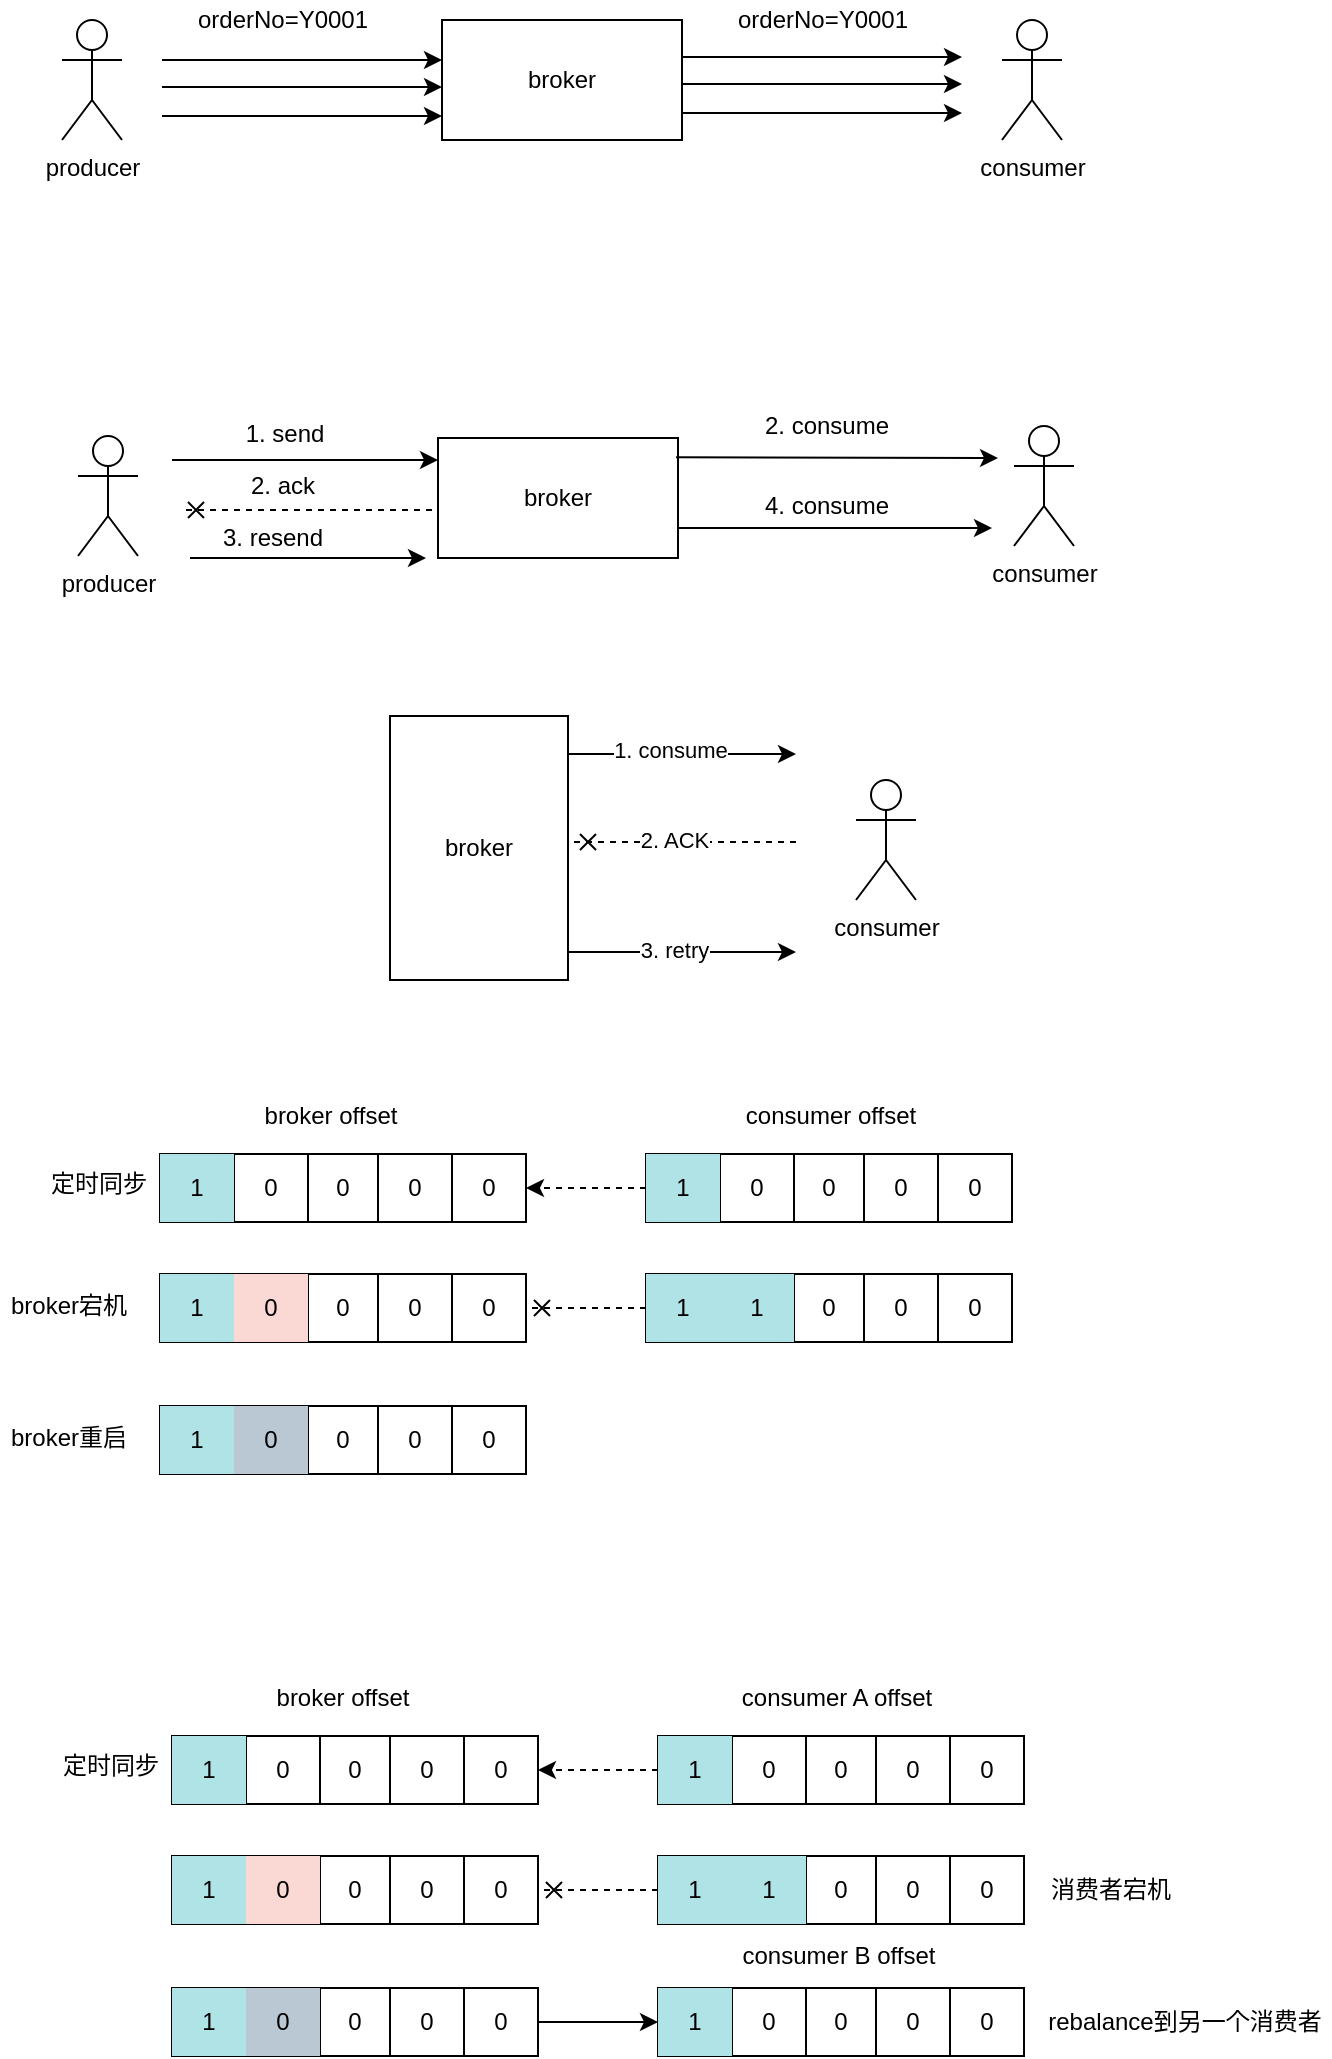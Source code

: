 <mxfile version="15.2.9" type="github">
  <diagram id="RA6DmXHjl_o811vXZihb" name="Page-1">
    <mxGraphModel dx="813" dy="435" grid="0" gridSize="10" guides="1" tooltips="1" connect="1" arrows="1" fold="1" page="1" pageScale="1" pageWidth="827" pageHeight="1169" math="0" shadow="0">
      <root>
        <mxCell id="0" />
        <mxCell id="1" parent="0" />
        <mxCell id="V5IKezZCOoEz68STLJRf-1" value="producer" style="shape=umlActor;verticalLabelPosition=bottom;verticalAlign=top;html=1;outlineConnect=0;" vertex="1" parent="1">
          <mxGeometry x="143" y="53" width="30" height="60" as="geometry" />
        </mxCell>
        <mxCell id="V5IKezZCOoEz68STLJRf-2" value="broker" style="rounded=0;whiteSpace=wrap;html=1;" vertex="1" parent="1">
          <mxGeometry x="333" y="53" width="120" height="60" as="geometry" />
        </mxCell>
        <mxCell id="V5IKezZCOoEz68STLJRf-3" value="consumer" style="shape=umlActor;verticalLabelPosition=bottom;verticalAlign=top;html=1;outlineConnect=0;" vertex="1" parent="1">
          <mxGeometry x="613" y="53" width="30" height="60" as="geometry" />
        </mxCell>
        <mxCell id="V5IKezZCOoEz68STLJRf-9" value="" style="endArrow=classic;html=1;" edge="1" parent="1">
          <mxGeometry width="50" height="50" relative="1" as="geometry">
            <mxPoint x="193" y="73" as="sourcePoint" />
            <mxPoint x="333" y="73" as="targetPoint" />
          </mxGeometry>
        </mxCell>
        <mxCell id="V5IKezZCOoEz68STLJRf-10" value="" style="endArrow=classic;html=1;" edge="1" parent="1">
          <mxGeometry width="50" height="50" relative="1" as="geometry">
            <mxPoint x="193" y="86.5" as="sourcePoint" />
            <mxPoint x="333" y="86.5" as="targetPoint" />
          </mxGeometry>
        </mxCell>
        <mxCell id="V5IKezZCOoEz68STLJRf-11" value="" style="endArrow=classic;html=1;" edge="1" parent="1">
          <mxGeometry width="50" height="50" relative="1" as="geometry">
            <mxPoint x="193" y="101" as="sourcePoint" />
            <mxPoint x="333" y="101" as="targetPoint" />
          </mxGeometry>
        </mxCell>
        <mxCell id="V5IKezZCOoEz68STLJRf-13" value="orderNo=Y0001" style="text;html=1;align=center;verticalAlign=middle;resizable=0;points=[];autosize=1;strokeColor=none;fillColor=none;" vertex="1" parent="1">
          <mxGeometry x="203" y="43" width="100" height="20" as="geometry" />
        </mxCell>
        <mxCell id="V5IKezZCOoEz68STLJRf-14" value="" style="endArrow=classic;html=1;" edge="1" parent="1">
          <mxGeometry width="50" height="50" relative="1" as="geometry">
            <mxPoint x="453" y="71.5" as="sourcePoint" />
            <mxPoint x="593" y="71.5" as="targetPoint" />
          </mxGeometry>
        </mxCell>
        <mxCell id="V5IKezZCOoEz68STLJRf-15" value="" style="endArrow=classic;html=1;" edge="1" parent="1">
          <mxGeometry width="50" height="50" relative="1" as="geometry">
            <mxPoint x="453" y="85" as="sourcePoint" />
            <mxPoint x="593" y="85" as="targetPoint" />
          </mxGeometry>
        </mxCell>
        <mxCell id="V5IKezZCOoEz68STLJRf-16" value="" style="endArrow=classic;html=1;" edge="1" parent="1">
          <mxGeometry width="50" height="50" relative="1" as="geometry">
            <mxPoint x="453" y="99.5" as="sourcePoint" />
            <mxPoint x="593" y="99.5" as="targetPoint" />
          </mxGeometry>
        </mxCell>
        <mxCell id="V5IKezZCOoEz68STLJRf-18" value="orderNo=Y0001" style="text;html=1;align=center;verticalAlign=middle;resizable=0;points=[];autosize=1;strokeColor=none;fillColor=none;" vertex="1" parent="1">
          <mxGeometry x="473" y="43" width="100" height="20" as="geometry" />
        </mxCell>
        <mxCell id="V5IKezZCOoEz68STLJRf-19" value="broker" style="rounded=0;whiteSpace=wrap;html=1;" vertex="1" parent="1">
          <mxGeometry x="331" y="262" width="120" height="60" as="geometry" />
        </mxCell>
        <mxCell id="V5IKezZCOoEz68STLJRf-21" style="edgeStyle=orthogonalEdgeStyle;rounded=0;orthogonalLoop=1;jettySize=auto;html=1;" edge="1" parent="1">
          <mxGeometry relative="1" as="geometry">
            <mxPoint x="198" y="273.0" as="sourcePoint" />
            <mxPoint x="331" y="273.0" as="targetPoint" />
          </mxGeometry>
        </mxCell>
        <mxCell id="V5IKezZCOoEz68STLJRf-20" value="producer" style="shape=umlActor;verticalLabelPosition=bottom;verticalAlign=top;html=1;outlineConnect=0;" vertex="1" parent="1">
          <mxGeometry x="151" y="261" width="30" height="60" as="geometry" />
        </mxCell>
        <mxCell id="V5IKezZCOoEz68STLJRf-22" value="1. send" style="text;html=1;align=center;verticalAlign=middle;resizable=0;points=[];autosize=1;strokeColor=none;fillColor=none;" vertex="1" parent="1">
          <mxGeometry x="229" y="251" width="49" height="18" as="geometry" />
        </mxCell>
        <mxCell id="V5IKezZCOoEz68STLJRf-25" value="" style="endArrow=cross;html=1;dashed=1;strokeWidth=1;endFill=0;" edge="1" parent="1">
          <mxGeometry width="50" height="50" relative="1" as="geometry">
            <mxPoint x="328" y="298" as="sourcePoint" />
            <mxPoint x="202" y="298" as="targetPoint" />
          </mxGeometry>
        </mxCell>
        <mxCell id="V5IKezZCOoEz68STLJRf-26" value="2. ack" style="text;html=1;align=center;verticalAlign=middle;resizable=0;points=[];autosize=1;strokeColor=none;fillColor=none;" vertex="1" parent="1">
          <mxGeometry x="232" y="277" width="42" height="18" as="geometry" />
        </mxCell>
        <mxCell id="V5IKezZCOoEz68STLJRf-27" value="" style="endArrow=classic;html=1;strokeWidth=1;" edge="1" parent="1">
          <mxGeometry width="50" height="50" relative="1" as="geometry">
            <mxPoint x="207" y="322" as="sourcePoint" />
            <mxPoint x="325" y="322" as="targetPoint" />
          </mxGeometry>
        </mxCell>
        <mxCell id="V5IKezZCOoEz68STLJRf-28" value="3. resend" style="text;html=1;align=center;verticalAlign=middle;resizable=0;points=[];autosize=1;strokeColor=none;fillColor=none;" vertex="1" parent="1">
          <mxGeometry x="218" y="303" width="60" height="18" as="geometry" />
        </mxCell>
        <mxCell id="V5IKezZCOoEz68STLJRf-29" value="consumer" style="shape=umlActor;verticalLabelPosition=bottom;verticalAlign=top;html=1;outlineConnect=0;" vertex="1" parent="1">
          <mxGeometry x="619" y="256" width="30" height="60" as="geometry" />
        </mxCell>
        <mxCell id="V5IKezZCOoEz68STLJRf-30" value="" style="endArrow=classic;html=1;strokeWidth=1;exitX=0.992;exitY=0.161;exitDx=0;exitDy=0;exitPerimeter=0;" edge="1" parent="1" source="V5IKezZCOoEz68STLJRf-19">
          <mxGeometry width="50" height="50" relative="1" as="geometry">
            <mxPoint x="493" y="324" as="sourcePoint" />
            <mxPoint x="611" y="272" as="targetPoint" />
          </mxGeometry>
        </mxCell>
        <mxCell id="V5IKezZCOoEz68STLJRf-31" value="2. consume" style="text;html=1;align=center;verticalAlign=middle;resizable=0;points=[];autosize=1;strokeColor=none;fillColor=none;" vertex="1" parent="1">
          <mxGeometry x="489" y="247" width="72" height="18" as="geometry" />
        </mxCell>
        <mxCell id="V5IKezZCOoEz68STLJRf-32" value="" style="endArrow=classic;html=1;strokeWidth=1;exitX=1;exitY=0.75;exitDx=0;exitDy=0;" edge="1" parent="1" source="V5IKezZCOoEz68STLJRf-19">
          <mxGeometry width="50" height="50" relative="1" as="geometry">
            <mxPoint x="493" y="324" as="sourcePoint" />
            <mxPoint x="608" y="307" as="targetPoint" />
          </mxGeometry>
        </mxCell>
        <mxCell id="V5IKezZCOoEz68STLJRf-33" value="4. consume" style="text;html=1;align=center;verticalAlign=middle;resizable=0;points=[];autosize=1;strokeColor=none;fillColor=none;" vertex="1" parent="1">
          <mxGeometry x="489" y="287" width="72" height="18" as="geometry" />
        </mxCell>
        <mxCell id="V5IKezZCOoEz68STLJRf-34" value="broker" style="rounded=0;whiteSpace=wrap;html=1;" vertex="1" parent="1">
          <mxGeometry x="307" y="401" width="89" height="132" as="geometry" />
        </mxCell>
        <mxCell id="V5IKezZCOoEz68STLJRf-35" value="consumer" style="shape=umlActor;verticalLabelPosition=bottom;verticalAlign=top;html=1;outlineConnect=0;" vertex="1" parent="1">
          <mxGeometry x="540" y="433" width="30" height="60" as="geometry" />
        </mxCell>
        <mxCell id="V5IKezZCOoEz68STLJRf-36" value="" style="endArrow=classic;html=1;strokeWidth=1;" edge="1" parent="1">
          <mxGeometry width="50" height="50" relative="1" as="geometry">
            <mxPoint x="396" y="420" as="sourcePoint" />
            <mxPoint x="510" y="420" as="targetPoint" />
            <Array as="points">
              <mxPoint x="448" y="420" />
            </Array>
          </mxGeometry>
        </mxCell>
        <mxCell id="V5IKezZCOoEz68STLJRf-39" value="1. consume" style="edgeLabel;html=1;align=center;verticalAlign=middle;resizable=0;points=[];" vertex="1" connectable="0" parent="V5IKezZCOoEz68STLJRf-36">
          <mxGeometry x="-0.105" y="2" relative="1" as="geometry">
            <mxPoint as="offset" />
          </mxGeometry>
        </mxCell>
        <mxCell id="V5IKezZCOoEz68STLJRf-37" value="" style="endArrow=cross;html=1;strokeWidth=1;dashed=1;endFill=0;" edge="1" parent="1">
          <mxGeometry width="50" height="50" relative="1" as="geometry">
            <mxPoint x="510" y="464" as="sourcePoint" />
            <mxPoint x="398" y="464" as="targetPoint" />
          </mxGeometry>
        </mxCell>
        <mxCell id="V5IKezZCOoEz68STLJRf-40" value="2. ACK" style="edgeLabel;html=1;align=center;verticalAlign=middle;resizable=0;points=[];" vertex="1" connectable="0" parent="V5IKezZCOoEz68STLJRf-37">
          <mxGeometry x="-0.15" relative="1" as="geometry">
            <mxPoint x="-14" y="-1" as="offset" />
          </mxGeometry>
        </mxCell>
        <mxCell id="V5IKezZCOoEz68STLJRf-38" value="" style="endArrow=classic;html=1;strokeWidth=1;" edge="1" parent="1">
          <mxGeometry width="50" height="50" relative="1" as="geometry">
            <mxPoint x="396" y="519" as="sourcePoint" />
            <mxPoint x="510" y="519" as="targetPoint" />
          </mxGeometry>
        </mxCell>
        <mxCell id="V5IKezZCOoEz68STLJRf-42" value="3. retry" style="edgeLabel;html=1;align=center;verticalAlign=middle;resizable=0;points=[];" vertex="1" connectable="0" parent="V5IKezZCOoEz68STLJRf-38">
          <mxGeometry x="-0.316" relative="1" as="geometry">
            <mxPoint x="14" y="-1" as="offset" />
          </mxGeometry>
        </mxCell>
        <mxCell id="V5IKezZCOoEz68STLJRf-43" value="" style="shape=table;startSize=0;container=1;collapsible=0;childLayout=tableLayout;fillColor=default;" vertex="1" parent="1">
          <mxGeometry x="192" y="620" width="183" height="34" as="geometry" />
        </mxCell>
        <mxCell id="V5IKezZCOoEz68STLJRf-44" value="" style="shape=partialRectangle;collapsible=0;dropTarget=0;pointerEvents=0;fillColor=none;top=0;left=0;bottom=0;right=0;points=[[0,0.5],[1,0.5]];portConstraint=eastwest;" vertex="1" parent="V5IKezZCOoEz68STLJRf-43">
          <mxGeometry width="183" height="34" as="geometry" />
        </mxCell>
        <mxCell id="V5IKezZCOoEz68STLJRf-45" value="1" style="shape=partialRectangle;html=1;whiteSpace=wrap;connectable=0;overflow=hidden;fillColor=#b0e3e6;top=0;left=0;bottom=0;right=0;pointerEvents=1;strokeColor=#0e8088;" vertex="1" parent="V5IKezZCOoEz68STLJRf-44">
          <mxGeometry width="37" height="34" as="geometry">
            <mxRectangle width="37" height="34" as="alternateBounds" />
          </mxGeometry>
        </mxCell>
        <mxCell id="V5IKezZCOoEz68STLJRf-46" value="0" style="shape=partialRectangle;html=1;whiteSpace=wrap;connectable=0;overflow=hidden;fillColor=none;top=0;left=0;bottom=0;right=0;pointerEvents=1;" vertex="1" parent="V5IKezZCOoEz68STLJRf-44">
          <mxGeometry x="37" width="37" height="34" as="geometry">
            <mxRectangle width="37" height="34" as="alternateBounds" />
          </mxGeometry>
        </mxCell>
        <mxCell id="V5IKezZCOoEz68STLJRf-47" value="0" style="shape=partialRectangle;html=1;whiteSpace=wrap;connectable=0;overflow=hidden;fillColor=none;top=0;left=0;bottom=0;right=0;pointerEvents=1;" vertex="1" parent="V5IKezZCOoEz68STLJRf-44">
          <mxGeometry x="74" width="35" height="34" as="geometry">
            <mxRectangle width="35" height="34" as="alternateBounds" />
          </mxGeometry>
        </mxCell>
        <mxCell id="V5IKezZCOoEz68STLJRf-48" value="0" style="shape=partialRectangle;html=1;whiteSpace=wrap;connectable=0;overflow=hidden;fillColor=none;top=0;left=0;bottom=0;right=0;pointerEvents=1;" vertex="1" parent="V5IKezZCOoEz68STLJRf-44">
          <mxGeometry x="109" width="37" height="34" as="geometry">
            <mxRectangle width="37" height="34" as="alternateBounds" />
          </mxGeometry>
        </mxCell>
        <mxCell id="V5IKezZCOoEz68STLJRf-49" value="0" style="shape=partialRectangle;html=1;whiteSpace=wrap;connectable=0;overflow=hidden;fillColor=none;top=0;left=0;bottom=0;right=0;pointerEvents=1;" vertex="1" parent="V5IKezZCOoEz68STLJRf-44">
          <mxGeometry x="146" width="37" height="34" as="geometry">
            <mxRectangle width="37" height="34" as="alternateBounds" />
          </mxGeometry>
        </mxCell>
        <mxCell id="V5IKezZCOoEz68STLJRf-50" value="" style="shape=table;startSize=0;container=1;collapsible=0;childLayout=tableLayout;" vertex="1" parent="1">
          <mxGeometry x="435" y="620" width="183" height="34" as="geometry" />
        </mxCell>
        <mxCell id="V5IKezZCOoEz68STLJRf-51" value="" style="shape=partialRectangle;collapsible=0;dropTarget=0;pointerEvents=0;fillColor=none;top=0;left=0;bottom=0;right=0;points=[[0,0.5],[1,0.5]];portConstraint=eastwest;" vertex="1" parent="V5IKezZCOoEz68STLJRf-50">
          <mxGeometry width="183" height="34" as="geometry" />
        </mxCell>
        <mxCell id="V5IKezZCOoEz68STLJRf-52" value="1" style="shape=partialRectangle;html=1;whiteSpace=wrap;connectable=0;overflow=hidden;fillColor=#b0e3e6;top=0;left=0;bottom=0;right=0;pointerEvents=1;strokeColor=#0e8088;" vertex="1" parent="V5IKezZCOoEz68STLJRf-51">
          <mxGeometry width="37" height="34" as="geometry">
            <mxRectangle width="37" height="34" as="alternateBounds" />
          </mxGeometry>
        </mxCell>
        <mxCell id="V5IKezZCOoEz68STLJRf-53" value="0" style="shape=partialRectangle;html=1;whiteSpace=wrap;connectable=0;overflow=hidden;fillColor=none;top=0;left=0;bottom=0;right=0;pointerEvents=1;" vertex="1" parent="V5IKezZCOoEz68STLJRf-51">
          <mxGeometry x="37" width="37" height="34" as="geometry">
            <mxRectangle width="37" height="34" as="alternateBounds" />
          </mxGeometry>
        </mxCell>
        <mxCell id="V5IKezZCOoEz68STLJRf-54" value="0" style="shape=partialRectangle;html=1;whiteSpace=wrap;connectable=0;overflow=hidden;fillColor=none;top=0;left=0;bottom=0;right=0;pointerEvents=1;" vertex="1" parent="V5IKezZCOoEz68STLJRf-51">
          <mxGeometry x="74" width="35" height="34" as="geometry">
            <mxRectangle width="35" height="34" as="alternateBounds" />
          </mxGeometry>
        </mxCell>
        <mxCell id="V5IKezZCOoEz68STLJRf-55" value="0" style="shape=partialRectangle;html=1;whiteSpace=wrap;connectable=0;overflow=hidden;fillColor=none;top=0;left=0;bottom=0;right=0;pointerEvents=1;" vertex="1" parent="V5IKezZCOoEz68STLJRf-51">
          <mxGeometry x="109" width="37" height="34" as="geometry">
            <mxRectangle width="37" height="34" as="alternateBounds" />
          </mxGeometry>
        </mxCell>
        <mxCell id="V5IKezZCOoEz68STLJRf-56" value="0" style="shape=partialRectangle;html=1;whiteSpace=wrap;connectable=0;overflow=hidden;fillColor=none;top=0;left=0;bottom=0;right=0;pointerEvents=1;" vertex="1" parent="V5IKezZCOoEz68STLJRf-51">
          <mxGeometry x="146" width="37" height="34" as="geometry">
            <mxRectangle width="37" height="34" as="alternateBounds" />
          </mxGeometry>
        </mxCell>
        <mxCell id="V5IKezZCOoEz68STLJRf-57" value="broker offset" style="text;html=1;align=center;verticalAlign=middle;resizable=0;points=[];autosize=1;strokeColor=none;fillColor=none;" vertex="1" parent="1">
          <mxGeometry x="239" y="592" width="76" height="18" as="geometry" />
        </mxCell>
        <mxCell id="V5IKezZCOoEz68STLJRf-58" value="consumer offset" style="text;html=1;align=center;verticalAlign=middle;resizable=0;points=[];autosize=1;strokeColor=none;fillColor=none;" vertex="1" parent="1">
          <mxGeometry x="479" y="592" width="95" height="18" as="geometry" />
        </mxCell>
        <mxCell id="V5IKezZCOoEz68STLJRf-59" style="edgeStyle=orthogonalEdgeStyle;rounded=0;orthogonalLoop=1;jettySize=auto;html=1;exitX=0;exitY=0.5;exitDx=0;exitDy=0;entryX=1;entryY=0.5;entryDx=0;entryDy=0;dashed=1;endArrow=classic;endFill=1;strokeWidth=1;" edge="1" parent="1" source="V5IKezZCOoEz68STLJRf-51" target="V5IKezZCOoEz68STLJRf-44">
          <mxGeometry relative="1" as="geometry" />
        </mxCell>
        <mxCell id="V5IKezZCOoEz68STLJRf-60" value="" style="shape=table;startSize=0;container=1;collapsible=0;childLayout=tableLayout;fillColor=default;" vertex="1" parent="1">
          <mxGeometry x="192" y="680" width="183" height="34" as="geometry" />
        </mxCell>
        <mxCell id="V5IKezZCOoEz68STLJRf-61" value="" style="shape=partialRectangle;collapsible=0;dropTarget=0;pointerEvents=0;fillColor=none;top=0;left=0;bottom=0;right=0;points=[[0,0.5],[1,0.5]];portConstraint=eastwest;" vertex="1" parent="V5IKezZCOoEz68STLJRf-60">
          <mxGeometry width="183" height="34" as="geometry" />
        </mxCell>
        <mxCell id="V5IKezZCOoEz68STLJRf-62" value="1" style="shape=partialRectangle;html=1;whiteSpace=wrap;connectable=0;overflow=hidden;fillColor=#b0e3e6;top=0;left=0;bottom=0;right=0;pointerEvents=1;strokeColor=#0e8088;" vertex="1" parent="V5IKezZCOoEz68STLJRf-61">
          <mxGeometry width="37" height="34" as="geometry">
            <mxRectangle width="37" height="34" as="alternateBounds" />
          </mxGeometry>
        </mxCell>
        <mxCell id="V5IKezZCOoEz68STLJRf-63" value="0" style="shape=partialRectangle;html=1;whiteSpace=wrap;connectable=0;overflow=hidden;fillColor=#fad9d5;top=0;left=0;bottom=0;right=0;pointerEvents=1;strokeColor=#ae4132;" vertex="1" parent="V5IKezZCOoEz68STLJRf-61">
          <mxGeometry x="37" width="37" height="34" as="geometry">
            <mxRectangle width="37" height="34" as="alternateBounds" />
          </mxGeometry>
        </mxCell>
        <mxCell id="V5IKezZCOoEz68STLJRf-64" value="0" style="shape=partialRectangle;html=1;whiteSpace=wrap;connectable=0;overflow=hidden;fillColor=none;top=0;left=0;bottom=0;right=0;pointerEvents=1;" vertex="1" parent="V5IKezZCOoEz68STLJRf-61">
          <mxGeometry x="74" width="35" height="34" as="geometry">
            <mxRectangle width="35" height="34" as="alternateBounds" />
          </mxGeometry>
        </mxCell>
        <mxCell id="V5IKezZCOoEz68STLJRf-65" value="0" style="shape=partialRectangle;html=1;whiteSpace=wrap;connectable=0;overflow=hidden;fillColor=none;top=0;left=0;bottom=0;right=0;pointerEvents=1;" vertex="1" parent="V5IKezZCOoEz68STLJRf-61">
          <mxGeometry x="109" width="37" height="34" as="geometry">
            <mxRectangle width="37" height="34" as="alternateBounds" />
          </mxGeometry>
        </mxCell>
        <mxCell id="V5IKezZCOoEz68STLJRf-66" value="0" style="shape=partialRectangle;html=1;whiteSpace=wrap;connectable=0;overflow=hidden;fillColor=none;top=0;left=0;bottom=0;right=0;pointerEvents=1;" vertex="1" parent="V5IKezZCOoEz68STLJRf-61">
          <mxGeometry x="146" width="37" height="34" as="geometry">
            <mxRectangle width="37" height="34" as="alternateBounds" />
          </mxGeometry>
        </mxCell>
        <mxCell id="V5IKezZCOoEz68STLJRf-67" value="" style="shape=table;startSize=0;container=1;collapsible=0;childLayout=tableLayout;" vertex="1" parent="1">
          <mxGeometry x="435" y="680" width="183" height="34" as="geometry" />
        </mxCell>
        <mxCell id="V5IKezZCOoEz68STLJRf-68" value="" style="shape=partialRectangle;collapsible=0;dropTarget=0;pointerEvents=0;fillColor=none;top=0;left=0;bottom=0;right=0;points=[[0,0.5],[1,0.5]];portConstraint=eastwest;" vertex="1" parent="V5IKezZCOoEz68STLJRf-67">
          <mxGeometry width="183" height="34" as="geometry" />
        </mxCell>
        <mxCell id="V5IKezZCOoEz68STLJRf-69" value="1" style="shape=partialRectangle;html=1;whiteSpace=wrap;connectable=0;overflow=hidden;fillColor=#b0e3e6;top=0;left=0;bottom=0;right=0;pointerEvents=1;strokeColor=#0e8088;" vertex="1" parent="V5IKezZCOoEz68STLJRf-68">
          <mxGeometry width="37" height="34" as="geometry">
            <mxRectangle width="37" height="34" as="alternateBounds" />
          </mxGeometry>
        </mxCell>
        <mxCell id="V5IKezZCOoEz68STLJRf-70" value="1" style="shape=partialRectangle;html=1;whiteSpace=wrap;connectable=0;overflow=hidden;fillColor=#b0e3e6;top=0;left=0;bottom=0;right=0;pointerEvents=1;strokeColor=#0e8088;" vertex="1" parent="V5IKezZCOoEz68STLJRf-68">
          <mxGeometry x="37" width="37" height="34" as="geometry">
            <mxRectangle width="37" height="34" as="alternateBounds" />
          </mxGeometry>
        </mxCell>
        <mxCell id="V5IKezZCOoEz68STLJRf-71" value="0" style="shape=partialRectangle;html=1;whiteSpace=wrap;connectable=0;overflow=hidden;fillColor=none;top=0;left=0;bottom=0;right=0;pointerEvents=1;" vertex="1" parent="V5IKezZCOoEz68STLJRf-68">
          <mxGeometry x="74" width="35" height="34" as="geometry">
            <mxRectangle width="35" height="34" as="alternateBounds" />
          </mxGeometry>
        </mxCell>
        <mxCell id="V5IKezZCOoEz68STLJRf-72" value="0" style="shape=partialRectangle;html=1;whiteSpace=wrap;connectable=0;overflow=hidden;fillColor=none;top=0;left=0;bottom=0;right=0;pointerEvents=1;" vertex="1" parent="V5IKezZCOoEz68STLJRf-68">
          <mxGeometry x="109" width="37" height="34" as="geometry">
            <mxRectangle width="37" height="34" as="alternateBounds" />
          </mxGeometry>
        </mxCell>
        <mxCell id="V5IKezZCOoEz68STLJRf-73" value="0" style="shape=partialRectangle;html=1;whiteSpace=wrap;connectable=0;overflow=hidden;fillColor=none;top=0;left=0;bottom=0;right=0;pointerEvents=1;" vertex="1" parent="V5IKezZCOoEz68STLJRf-68">
          <mxGeometry x="146" width="37" height="34" as="geometry">
            <mxRectangle width="37" height="34" as="alternateBounds" />
          </mxGeometry>
        </mxCell>
        <mxCell id="V5IKezZCOoEz68STLJRf-74" style="edgeStyle=orthogonalEdgeStyle;rounded=0;orthogonalLoop=1;jettySize=auto;html=1;exitX=0;exitY=0.5;exitDx=0;exitDy=0;entryX=1;entryY=0.5;entryDx=0;entryDy=0;dashed=1;endArrow=cross;endFill=0;strokeWidth=1;" edge="1" parent="1" source="V5IKezZCOoEz68STLJRf-68" target="V5IKezZCOoEz68STLJRf-61">
          <mxGeometry relative="1" as="geometry" />
        </mxCell>
        <mxCell id="V5IKezZCOoEz68STLJRf-75" value="定时同步" style="text;html=1;align=center;verticalAlign=middle;resizable=0;points=[];autosize=1;strokeColor=none;fillColor=none;" vertex="1" parent="1">
          <mxGeometry x="132" y="626" width="58" height="18" as="geometry" />
        </mxCell>
        <mxCell id="V5IKezZCOoEz68STLJRf-76" value="broker宕机" style="text;html=1;align=center;verticalAlign=middle;resizable=0;points=[];autosize=1;strokeColor=none;fillColor=none;" vertex="1" parent="1">
          <mxGeometry x="112" y="687" width="68" height="18" as="geometry" />
        </mxCell>
        <mxCell id="V5IKezZCOoEz68STLJRf-77" value="" style="shape=table;startSize=0;container=1;collapsible=0;childLayout=tableLayout;fillColor=default;" vertex="1" parent="1">
          <mxGeometry x="192" y="746" width="183" height="34" as="geometry" />
        </mxCell>
        <mxCell id="V5IKezZCOoEz68STLJRf-78" value="" style="shape=partialRectangle;collapsible=0;dropTarget=0;pointerEvents=0;fillColor=none;top=0;left=0;bottom=0;right=0;points=[[0,0.5],[1,0.5]];portConstraint=eastwest;" vertex="1" parent="V5IKezZCOoEz68STLJRf-77">
          <mxGeometry width="183" height="34" as="geometry" />
        </mxCell>
        <mxCell id="V5IKezZCOoEz68STLJRf-79" value="1" style="shape=partialRectangle;html=1;whiteSpace=wrap;connectable=0;overflow=hidden;fillColor=#b0e3e6;top=0;left=0;bottom=0;right=0;pointerEvents=1;strokeColor=#0e8088;" vertex="1" parent="V5IKezZCOoEz68STLJRf-78">
          <mxGeometry width="37" height="34" as="geometry">
            <mxRectangle width="37" height="34" as="alternateBounds" />
          </mxGeometry>
        </mxCell>
        <mxCell id="V5IKezZCOoEz68STLJRf-80" value="0" style="shape=partialRectangle;html=1;whiteSpace=wrap;connectable=0;overflow=hidden;fillColor=#bac8d3;top=0;left=0;bottom=0;right=0;pointerEvents=1;strokeColor=#23445d;" vertex="1" parent="V5IKezZCOoEz68STLJRf-78">
          <mxGeometry x="37" width="37" height="34" as="geometry">
            <mxRectangle width="37" height="34" as="alternateBounds" />
          </mxGeometry>
        </mxCell>
        <mxCell id="V5IKezZCOoEz68STLJRf-81" value="0" style="shape=partialRectangle;html=1;whiteSpace=wrap;connectable=0;overflow=hidden;fillColor=none;top=0;left=0;bottom=0;right=0;pointerEvents=1;" vertex="1" parent="V5IKezZCOoEz68STLJRf-78">
          <mxGeometry x="74" width="35" height="34" as="geometry">
            <mxRectangle width="35" height="34" as="alternateBounds" />
          </mxGeometry>
        </mxCell>
        <mxCell id="V5IKezZCOoEz68STLJRf-82" value="0" style="shape=partialRectangle;html=1;whiteSpace=wrap;connectable=0;overflow=hidden;fillColor=none;top=0;left=0;bottom=0;right=0;pointerEvents=1;" vertex="1" parent="V5IKezZCOoEz68STLJRf-78">
          <mxGeometry x="109" width="37" height="34" as="geometry">
            <mxRectangle width="37" height="34" as="alternateBounds" />
          </mxGeometry>
        </mxCell>
        <mxCell id="V5IKezZCOoEz68STLJRf-83" value="0" style="shape=partialRectangle;html=1;whiteSpace=wrap;connectable=0;overflow=hidden;fillColor=none;top=0;left=0;bottom=0;right=0;pointerEvents=1;" vertex="1" parent="V5IKezZCOoEz68STLJRf-78">
          <mxGeometry x="146" width="37" height="34" as="geometry">
            <mxRectangle width="37" height="34" as="alternateBounds" />
          </mxGeometry>
        </mxCell>
        <mxCell id="V5IKezZCOoEz68STLJRf-84" value="broker重启" style="text;html=1;align=center;verticalAlign=middle;resizable=0;points=[];autosize=1;strokeColor=none;fillColor=none;" vertex="1" parent="1">
          <mxGeometry x="112" y="753" width="68" height="18" as="geometry" />
        </mxCell>
        <mxCell id="V5IKezZCOoEz68STLJRf-86" value="" style="shape=table;startSize=0;container=1;collapsible=0;childLayout=tableLayout;fillColor=default;" vertex="1" parent="1">
          <mxGeometry x="198" y="911" width="183" height="34" as="geometry" />
        </mxCell>
        <mxCell id="V5IKezZCOoEz68STLJRf-87" value="" style="shape=partialRectangle;collapsible=0;dropTarget=0;pointerEvents=0;fillColor=none;top=0;left=0;bottom=0;right=0;points=[[0,0.5],[1,0.5]];portConstraint=eastwest;" vertex="1" parent="V5IKezZCOoEz68STLJRf-86">
          <mxGeometry width="183" height="34" as="geometry" />
        </mxCell>
        <mxCell id="V5IKezZCOoEz68STLJRf-88" value="1" style="shape=partialRectangle;html=1;whiteSpace=wrap;connectable=0;overflow=hidden;fillColor=#b0e3e6;top=0;left=0;bottom=0;right=0;pointerEvents=1;strokeColor=#0e8088;" vertex="1" parent="V5IKezZCOoEz68STLJRf-87">
          <mxGeometry width="37" height="34" as="geometry">
            <mxRectangle width="37" height="34" as="alternateBounds" />
          </mxGeometry>
        </mxCell>
        <mxCell id="V5IKezZCOoEz68STLJRf-89" value="0" style="shape=partialRectangle;html=1;whiteSpace=wrap;connectable=0;overflow=hidden;fillColor=none;top=0;left=0;bottom=0;right=0;pointerEvents=1;" vertex="1" parent="V5IKezZCOoEz68STLJRf-87">
          <mxGeometry x="37" width="37" height="34" as="geometry">
            <mxRectangle width="37" height="34" as="alternateBounds" />
          </mxGeometry>
        </mxCell>
        <mxCell id="V5IKezZCOoEz68STLJRf-90" value="0" style="shape=partialRectangle;html=1;whiteSpace=wrap;connectable=0;overflow=hidden;fillColor=none;top=0;left=0;bottom=0;right=0;pointerEvents=1;" vertex="1" parent="V5IKezZCOoEz68STLJRf-87">
          <mxGeometry x="74" width="35" height="34" as="geometry">
            <mxRectangle width="35" height="34" as="alternateBounds" />
          </mxGeometry>
        </mxCell>
        <mxCell id="V5IKezZCOoEz68STLJRf-91" value="0" style="shape=partialRectangle;html=1;whiteSpace=wrap;connectable=0;overflow=hidden;fillColor=none;top=0;left=0;bottom=0;right=0;pointerEvents=1;" vertex="1" parent="V5IKezZCOoEz68STLJRf-87">
          <mxGeometry x="109" width="37" height="34" as="geometry">
            <mxRectangle width="37" height="34" as="alternateBounds" />
          </mxGeometry>
        </mxCell>
        <mxCell id="V5IKezZCOoEz68STLJRf-92" value="0" style="shape=partialRectangle;html=1;whiteSpace=wrap;connectable=0;overflow=hidden;fillColor=none;top=0;left=0;bottom=0;right=0;pointerEvents=1;" vertex="1" parent="V5IKezZCOoEz68STLJRf-87">
          <mxGeometry x="146" width="37" height="34" as="geometry">
            <mxRectangle width="37" height="34" as="alternateBounds" />
          </mxGeometry>
        </mxCell>
        <mxCell id="V5IKezZCOoEz68STLJRf-93" value="" style="shape=table;startSize=0;container=1;collapsible=0;childLayout=tableLayout;" vertex="1" parent="1">
          <mxGeometry x="441" y="911" width="183" height="34" as="geometry" />
        </mxCell>
        <mxCell id="V5IKezZCOoEz68STLJRf-94" value="" style="shape=partialRectangle;collapsible=0;dropTarget=0;pointerEvents=0;fillColor=none;top=0;left=0;bottom=0;right=0;points=[[0,0.5],[1,0.5]];portConstraint=eastwest;" vertex="1" parent="V5IKezZCOoEz68STLJRf-93">
          <mxGeometry width="183" height="34" as="geometry" />
        </mxCell>
        <mxCell id="V5IKezZCOoEz68STLJRf-95" value="1" style="shape=partialRectangle;html=1;whiteSpace=wrap;connectable=0;overflow=hidden;fillColor=#b0e3e6;top=0;left=0;bottom=0;right=0;pointerEvents=1;strokeColor=#0e8088;" vertex="1" parent="V5IKezZCOoEz68STLJRf-94">
          <mxGeometry width="37" height="34" as="geometry">
            <mxRectangle width="37" height="34" as="alternateBounds" />
          </mxGeometry>
        </mxCell>
        <mxCell id="V5IKezZCOoEz68STLJRf-96" value="0" style="shape=partialRectangle;html=1;whiteSpace=wrap;connectable=0;overflow=hidden;fillColor=none;top=0;left=0;bottom=0;right=0;pointerEvents=1;" vertex="1" parent="V5IKezZCOoEz68STLJRf-94">
          <mxGeometry x="37" width="37" height="34" as="geometry">
            <mxRectangle width="37" height="34" as="alternateBounds" />
          </mxGeometry>
        </mxCell>
        <mxCell id="V5IKezZCOoEz68STLJRf-97" value="0" style="shape=partialRectangle;html=1;whiteSpace=wrap;connectable=0;overflow=hidden;fillColor=none;top=0;left=0;bottom=0;right=0;pointerEvents=1;" vertex="1" parent="V5IKezZCOoEz68STLJRf-94">
          <mxGeometry x="74" width="35" height="34" as="geometry">
            <mxRectangle width="35" height="34" as="alternateBounds" />
          </mxGeometry>
        </mxCell>
        <mxCell id="V5IKezZCOoEz68STLJRf-98" value="0" style="shape=partialRectangle;html=1;whiteSpace=wrap;connectable=0;overflow=hidden;fillColor=none;top=0;left=0;bottom=0;right=0;pointerEvents=1;" vertex="1" parent="V5IKezZCOoEz68STLJRf-94">
          <mxGeometry x="109" width="37" height="34" as="geometry">
            <mxRectangle width="37" height="34" as="alternateBounds" />
          </mxGeometry>
        </mxCell>
        <mxCell id="V5IKezZCOoEz68STLJRf-99" value="0" style="shape=partialRectangle;html=1;whiteSpace=wrap;connectable=0;overflow=hidden;fillColor=none;top=0;left=0;bottom=0;right=0;pointerEvents=1;" vertex="1" parent="V5IKezZCOoEz68STLJRf-94">
          <mxGeometry x="146" width="37" height="34" as="geometry">
            <mxRectangle width="37" height="34" as="alternateBounds" />
          </mxGeometry>
        </mxCell>
        <mxCell id="V5IKezZCOoEz68STLJRf-100" value="broker offset" style="text;html=1;align=center;verticalAlign=middle;resizable=0;points=[];autosize=1;strokeColor=none;fillColor=none;" vertex="1" parent="1">
          <mxGeometry x="245" y="883" width="76" height="18" as="geometry" />
        </mxCell>
        <mxCell id="V5IKezZCOoEz68STLJRf-101" value="consumer A offset" style="text;html=1;align=center;verticalAlign=middle;resizable=0;points=[];autosize=1;strokeColor=none;fillColor=none;" vertex="1" parent="1">
          <mxGeometry x="477" y="883" width="105" height="18" as="geometry" />
        </mxCell>
        <mxCell id="V5IKezZCOoEz68STLJRf-102" style="edgeStyle=orthogonalEdgeStyle;rounded=0;orthogonalLoop=1;jettySize=auto;html=1;exitX=0;exitY=0.5;exitDx=0;exitDy=0;entryX=1;entryY=0.5;entryDx=0;entryDy=0;dashed=1;endArrow=classic;endFill=1;strokeWidth=1;" edge="1" parent="1" source="V5IKezZCOoEz68STLJRf-94" target="V5IKezZCOoEz68STLJRf-87">
          <mxGeometry relative="1" as="geometry" />
        </mxCell>
        <mxCell id="V5IKezZCOoEz68STLJRf-103" value="" style="shape=table;startSize=0;container=1;collapsible=0;childLayout=tableLayout;fillColor=default;" vertex="1" parent="1">
          <mxGeometry x="198" y="971" width="183" height="34" as="geometry" />
        </mxCell>
        <mxCell id="V5IKezZCOoEz68STLJRf-104" value="" style="shape=partialRectangle;collapsible=0;dropTarget=0;pointerEvents=0;fillColor=none;top=0;left=0;bottom=0;right=0;points=[[0,0.5],[1,0.5]];portConstraint=eastwest;" vertex="1" parent="V5IKezZCOoEz68STLJRf-103">
          <mxGeometry width="183" height="34" as="geometry" />
        </mxCell>
        <mxCell id="V5IKezZCOoEz68STLJRf-105" value="1" style="shape=partialRectangle;html=1;whiteSpace=wrap;connectable=0;overflow=hidden;fillColor=#b0e3e6;top=0;left=0;bottom=0;right=0;pointerEvents=1;strokeColor=#0e8088;" vertex="1" parent="V5IKezZCOoEz68STLJRf-104">
          <mxGeometry width="37" height="34" as="geometry">
            <mxRectangle width="37" height="34" as="alternateBounds" />
          </mxGeometry>
        </mxCell>
        <mxCell id="V5IKezZCOoEz68STLJRf-106" value="0" style="shape=partialRectangle;html=1;whiteSpace=wrap;connectable=0;overflow=hidden;fillColor=#fad9d5;top=0;left=0;bottom=0;right=0;pointerEvents=1;strokeColor=#ae4132;" vertex="1" parent="V5IKezZCOoEz68STLJRf-104">
          <mxGeometry x="37" width="37" height="34" as="geometry">
            <mxRectangle width="37" height="34" as="alternateBounds" />
          </mxGeometry>
        </mxCell>
        <mxCell id="V5IKezZCOoEz68STLJRf-107" value="0" style="shape=partialRectangle;html=1;whiteSpace=wrap;connectable=0;overflow=hidden;fillColor=none;top=0;left=0;bottom=0;right=0;pointerEvents=1;" vertex="1" parent="V5IKezZCOoEz68STLJRf-104">
          <mxGeometry x="74" width="35" height="34" as="geometry">
            <mxRectangle width="35" height="34" as="alternateBounds" />
          </mxGeometry>
        </mxCell>
        <mxCell id="V5IKezZCOoEz68STLJRf-108" value="0" style="shape=partialRectangle;html=1;whiteSpace=wrap;connectable=0;overflow=hidden;fillColor=none;top=0;left=0;bottom=0;right=0;pointerEvents=1;" vertex="1" parent="V5IKezZCOoEz68STLJRf-104">
          <mxGeometry x="109" width="37" height="34" as="geometry">
            <mxRectangle width="37" height="34" as="alternateBounds" />
          </mxGeometry>
        </mxCell>
        <mxCell id="V5IKezZCOoEz68STLJRf-109" value="0" style="shape=partialRectangle;html=1;whiteSpace=wrap;connectable=0;overflow=hidden;fillColor=none;top=0;left=0;bottom=0;right=0;pointerEvents=1;" vertex="1" parent="V5IKezZCOoEz68STLJRf-104">
          <mxGeometry x="146" width="37" height="34" as="geometry">
            <mxRectangle width="37" height="34" as="alternateBounds" />
          </mxGeometry>
        </mxCell>
        <mxCell id="V5IKezZCOoEz68STLJRf-110" value="" style="shape=table;startSize=0;container=1;collapsible=0;childLayout=tableLayout;" vertex="1" parent="1">
          <mxGeometry x="441" y="971" width="183" height="34" as="geometry" />
        </mxCell>
        <mxCell id="V5IKezZCOoEz68STLJRf-111" value="" style="shape=partialRectangle;collapsible=0;dropTarget=0;pointerEvents=0;fillColor=none;top=0;left=0;bottom=0;right=0;points=[[0,0.5],[1,0.5]];portConstraint=eastwest;" vertex="1" parent="V5IKezZCOoEz68STLJRf-110">
          <mxGeometry width="183" height="34" as="geometry" />
        </mxCell>
        <mxCell id="V5IKezZCOoEz68STLJRf-112" value="1" style="shape=partialRectangle;html=1;whiteSpace=wrap;connectable=0;overflow=hidden;fillColor=#b0e3e6;top=0;left=0;bottom=0;right=0;pointerEvents=1;strokeColor=#0e8088;" vertex="1" parent="V5IKezZCOoEz68STLJRf-111">
          <mxGeometry width="37" height="34" as="geometry">
            <mxRectangle width="37" height="34" as="alternateBounds" />
          </mxGeometry>
        </mxCell>
        <mxCell id="V5IKezZCOoEz68STLJRf-113" value="1" style="shape=partialRectangle;html=1;whiteSpace=wrap;connectable=0;overflow=hidden;fillColor=#b0e3e6;top=0;left=0;bottom=0;right=0;pointerEvents=1;strokeColor=#0e8088;" vertex="1" parent="V5IKezZCOoEz68STLJRf-111">
          <mxGeometry x="37" width="37" height="34" as="geometry">
            <mxRectangle width="37" height="34" as="alternateBounds" />
          </mxGeometry>
        </mxCell>
        <mxCell id="V5IKezZCOoEz68STLJRf-114" value="0" style="shape=partialRectangle;html=1;whiteSpace=wrap;connectable=0;overflow=hidden;fillColor=none;top=0;left=0;bottom=0;right=0;pointerEvents=1;" vertex="1" parent="V5IKezZCOoEz68STLJRf-111">
          <mxGeometry x="74" width="35" height="34" as="geometry">
            <mxRectangle width="35" height="34" as="alternateBounds" />
          </mxGeometry>
        </mxCell>
        <mxCell id="V5IKezZCOoEz68STLJRf-115" value="0" style="shape=partialRectangle;html=1;whiteSpace=wrap;connectable=0;overflow=hidden;fillColor=none;top=0;left=0;bottom=0;right=0;pointerEvents=1;" vertex="1" parent="V5IKezZCOoEz68STLJRf-111">
          <mxGeometry x="109" width="37" height="34" as="geometry">
            <mxRectangle width="37" height="34" as="alternateBounds" />
          </mxGeometry>
        </mxCell>
        <mxCell id="V5IKezZCOoEz68STLJRf-116" value="0" style="shape=partialRectangle;html=1;whiteSpace=wrap;connectable=0;overflow=hidden;fillColor=none;top=0;left=0;bottom=0;right=0;pointerEvents=1;" vertex="1" parent="V5IKezZCOoEz68STLJRf-111">
          <mxGeometry x="146" width="37" height="34" as="geometry">
            <mxRectangle width="37" height="34" as="alternateBounds" />
          </mxGeometry>
        </mxCell>
        <mxCell id="V5IKezZCOoEz68STLJRf-117" style="edgeStyle=orthogonalEdgeStyle;rounded=0;orthogonalLoop=1;jettySize=auto;html=1;exitX=0;exitY=0.5;exitDx=0;exitDy=0;entryX=1;entryY=0.5;entryDx=0;entryDy=0;dashed=1;endArrow=cross;endFill=0;strokeWidth=1;" edge="1" parent="1" source="V5IKezZCOoEz68STLJRf-111" target="V5IKezZCOoEz68STLJRf-104">
          <mxGeometry relative="1" as="geometry" />
        </mxCell>
        <mxCell id="V5IKezZCOoEz68STLJRf-118" value="定时同步" style="text;html=1;align=center;verticalAlign=middle;resizable=0;points=[];autosize=1;strokeColor=none;fillColor=none;" vertex="1" parent="1">
          <mxGeometry x="138" y="917" width="58" height="18" as="geometry" />
        </mxCell>
        <mxCell id="V5IKezZCOoEz68STLJRf-120" value="" style="shape=table;startSize=0;container=1;collapsible=0;childLayout=tableLayout;fillColor=default;" vertex="1" parent="1">
          <mxGeometry x="198" y="1037" width="183" height="34" as="geometry" />
        </mxCell>
        <mxCell id="V5IKezZCOoEz68STLJRf-121" value="" style="shape=partialRectangle;collapsible=0;dropTarget=0;pointerEvents=0;fillColor=none;top=0;left=0;bottom=0;right=0;points=[[0,0.5],[1,0.5]];portConstraint=eastwest;" vertex="1" parent="V5IKezZCOoEz68STLJRf-120">
          <mxGeometry width="183" height="34" as="geometry" />
        </mxCell>
        <mxCell id="V5IKezZCOoEz68STLJRf-122" value="1" style="shape=partialRectangle;html=1;whiteSpace=wrap;connectable=0;overflow=hidden;fillColor=#b0e3e6;top=0;left=0;bottom=0;right=0;pointerEvents=1;strokeColor=#0e8088;" vertex="1" parent="V5IKezZCOoEz68STLJRf-121">
          <mxGeometry width="37" height="34" as="geometry">
            <mxRectangle width="37" height="34" as="alternateBounds" />
          </mxGeometry>
        </mxCell>
        <mxCell id="V5IKezZCOoEz68STLJRf-123" value="0" style="shape=partialRectangle;html=1;whiteSpace=wrap;connectable=0;overflow=hidden;fillColor=#bac8d3;top=0;left=0;bottom=0;right=0;pointerEvents=1;strokeColor=#23445d;" vertex="1" parent="V5IKezZCOoEz68STLJRf-121">
          <mxGeometry x="37" width="37" height="34" as="geometry">
            <mxRectangle width="37" height="34" as="alternateBounds" />
          </mxGeometry>
        </mxCell>
        <mxCell id="V5IKezZCOoEz68STLJRf-124" value="0" style="shape=partialRectangle;html=1;whiteSpace=wrap;connectable=0;overflow=hidden;fillColor=none;top=0;left=0;bottom=0;right=0;pointerEvents=1;" vertex="1" parent="V5IKezZCOoEz68STLJRf-121">
          <mxGeometry x="74" width="35" height="34" as="geometry">
            <mxRectangle width="35" height="34" as="alternateBounds" />
          </mxGeometry>
        </mxCell>
        <mxCell id="V5IKezZCOoEz68STLJRf-125" value="0" style="shape=partialRectangle;html=1;whiteSpace=wrap;connectable=0;overflow=hidden;fillColor=none;top=0;left=0;bottom=0;right=0;pointerEvents=1;" vertex="1" parent="V5IKezZCOoEz68STLJRf-121">
          <mxGeometry x="109" width="37" height="34" as="geometry">
            <mxRectangle width="37" height="34" as="alternateBounds" />
          </mxGeometry>
        </mxCell>
        <mxCell id="V5IKezZCOoEz68STLJRf-126" value="0" style="shape=partialRectangle;html=1;whiteSpace=wrap;connectable=0;overflow=hidden;fillColor=none;top=0;left=0;bottom=0;right=0;pointerEvents=1;" vertex="1" parent="V5IKezZCOoEz68STLJRf-121">
          <mxGeometry x="146" width="37" height="34" as="geometry">
            <mxRectangle width="37" height="34" as="alternateBounds" />
          </mxGeometry>
        </mxCell>
        <mxCell id="V5IKezZCOoEz68STLJRf-128" value="消费者宕机" style="text;html=1;align=center;verticalAlign=middle;resizable=0;points=[];autosize=1;strokeColor=none;fillColor=none;" vertex="1" parent="1">
          <mxGeometry x="632" y="979" width="70" height="18" as="geometry" />
        </mxCell>
        <mxCell id="V5IKezZCOoEz68STLJRf-129" value="" style="shape=table;startSize=0;container=1;collapsible=0;childLayout=tableLayout;" vertex="1" parent="1">
          <mxGeometry x="441" y="1037" width="183" height="34" as="geometry" />
        </mxCell>
        <mxCell id="V5IKezZCOoEz68STLJRf-130" value="" style="shape=partialRectangle;collapsible=0;dropTarget=0;pointerEvents=0;fillColor=none;top=0;left=0;bottom=0;right=0;points=[[0,0.5],[1,0.5]];portConstraint=eastwest;" vertex="1" parent="V5IKezZCOoEz68STLJRf-129">
          <mxGeometry width="183" height="34" as="geometry" />
        </mxCell>
        <mxCell id="V5IKezZCOoEz68STLJRf-131" value="1" style="shape=partialRectangle;html=1;whiteSpace=wrap;connectable=0;overflow=hidden;fillColor=#b0e3e6;top=0;left=0;bottom=0;right=0;pointerEvents=1;strokeColor=#0e8088;" vertex="1" parent="V5IKezZCOoEz68STLJRf-130">
          <mxGeometry width="37" height="34" as="geometry">
            <mxRectangle width="37" height="34" as="alternateBounds" />
          </mxGeometry>
        </mxCell>
        <mxCell id="V5IKezZCOoEz68STLJRf-132" value="0" style="shape=partialRectangle;html=1;whiteSpace=wrap;connectable=0;overflow=hidden;fillColor=none;top=0;left=0;bottom=0;right=0;pointerEvents=1;" vertex="1" parent="V5IKezZCOoEz68STLJRf-130">
          <mxGeometry x="37" width="37" height="34" as="geometry">
            <mxRectangle width="37" height="34" as="alternateBounds" />
          </mxGeometry>
        </mxCell>
        <mxCell id="V5IKezZCOoEz68STLJRf-133" value="0" style="shape=partialRectangle;html=1;whiteSpace=wrap;connectable=0;overflow=hidden;fillColor=none;top=0;left=0;bottom=0;right=0;pointerEvents=1;" vertex="1" parent="V5IKezZCOoEz68STLJRf-130">
          <mxGeometry x="74" width="35" height="34" as="geometry">
            <mxRectangle width="35" height="34" as="alternateBounds" />
          </mxGeometry>
        </mxCell>
        <mxCell id="V5IKezZCOoEz68STLJRf-134" value="0" style="shape=partialRectangle;html=1;whiteSpace=wrap;connectable=0;overflow=hidden;fillColor=none;top=0;left=0;bottom=0;right=0;pointerEvents=1;" vertex="1" parent="V5IKezZCOoEz68STLJRf-130">
          <mxGeometry x="109" width="37" height="34" as="geometry">
            <mxRectangle width="37" height="34" as="alternateBounds" />
          </mxGeometry>
        </mxCell>
        <mxCell id="V5IKezZCOoEz68STLJRf-135" value="0" style="shape=partialRectangle;html=1;whiteSpace=wrap;connectable=0;overflow=hidden;fillColor=none;top=0;left=0;bottom=0;right=0;pointerEvents=1;" vertex="1" parent="V5IKezZCOoEz68STLJRf-130">
          <mxGeometry x="146" width="37" height="34" as="geometry">
            <mxRectangle width="37" height="34" as="alternateBounds" />
          </mxGeometry>
        </mxCell>
        <mxCell id="V5IKezZCOoEz68STLJRf-136" value="consumer B offset" style="text;html=1;align=center;verticalAlign=middle;resizable=0;points=[];autosize=1;strokeColor=none;fillColor=none;" vertex="1" parent="1">
          <mxGeometry x="477" y="1012" width="107" height="18" as="geometry" />
        </mxCell>
        <mxCell id="V5IKezZCOoEz68STLJRf-137" value="rebalance到另一个消费者" style="text;html=1;align=center;verticalAlign=middle;resizable=0;points=[];autosize=1;strokeColor=none;fillColor=none;" vertex="1" parent="1">
          <mxGeometry x="630" y="1045" width="147" height="18" as="geometry" />
        </mxCell>
        <mxCell id="V5IKezZCOoEz68STLJRf-138" style="edgeStyle=orthogonalEdgeStyle;rounded=0;orthogonalLoop=1;jettySize=auto;html=1;exitX=1;exitY=0.5;exitDx=0;exitDy=0;entryX=0;entryY=0.5;entryDx=0;entryDy=0;endArrow=classic;endFill=1;strokeWidth=1;" edge="1" parent="1" source="V5IKezZCOoEz68STLJRf-121" target="V5IKezZCOoEz68STLJRf-130">
          <mxGeometry relative="1" as="geometry" />
        </mxCell>
      </root>
    </mxGraphModel>
  </diagram>
</mxfile>
